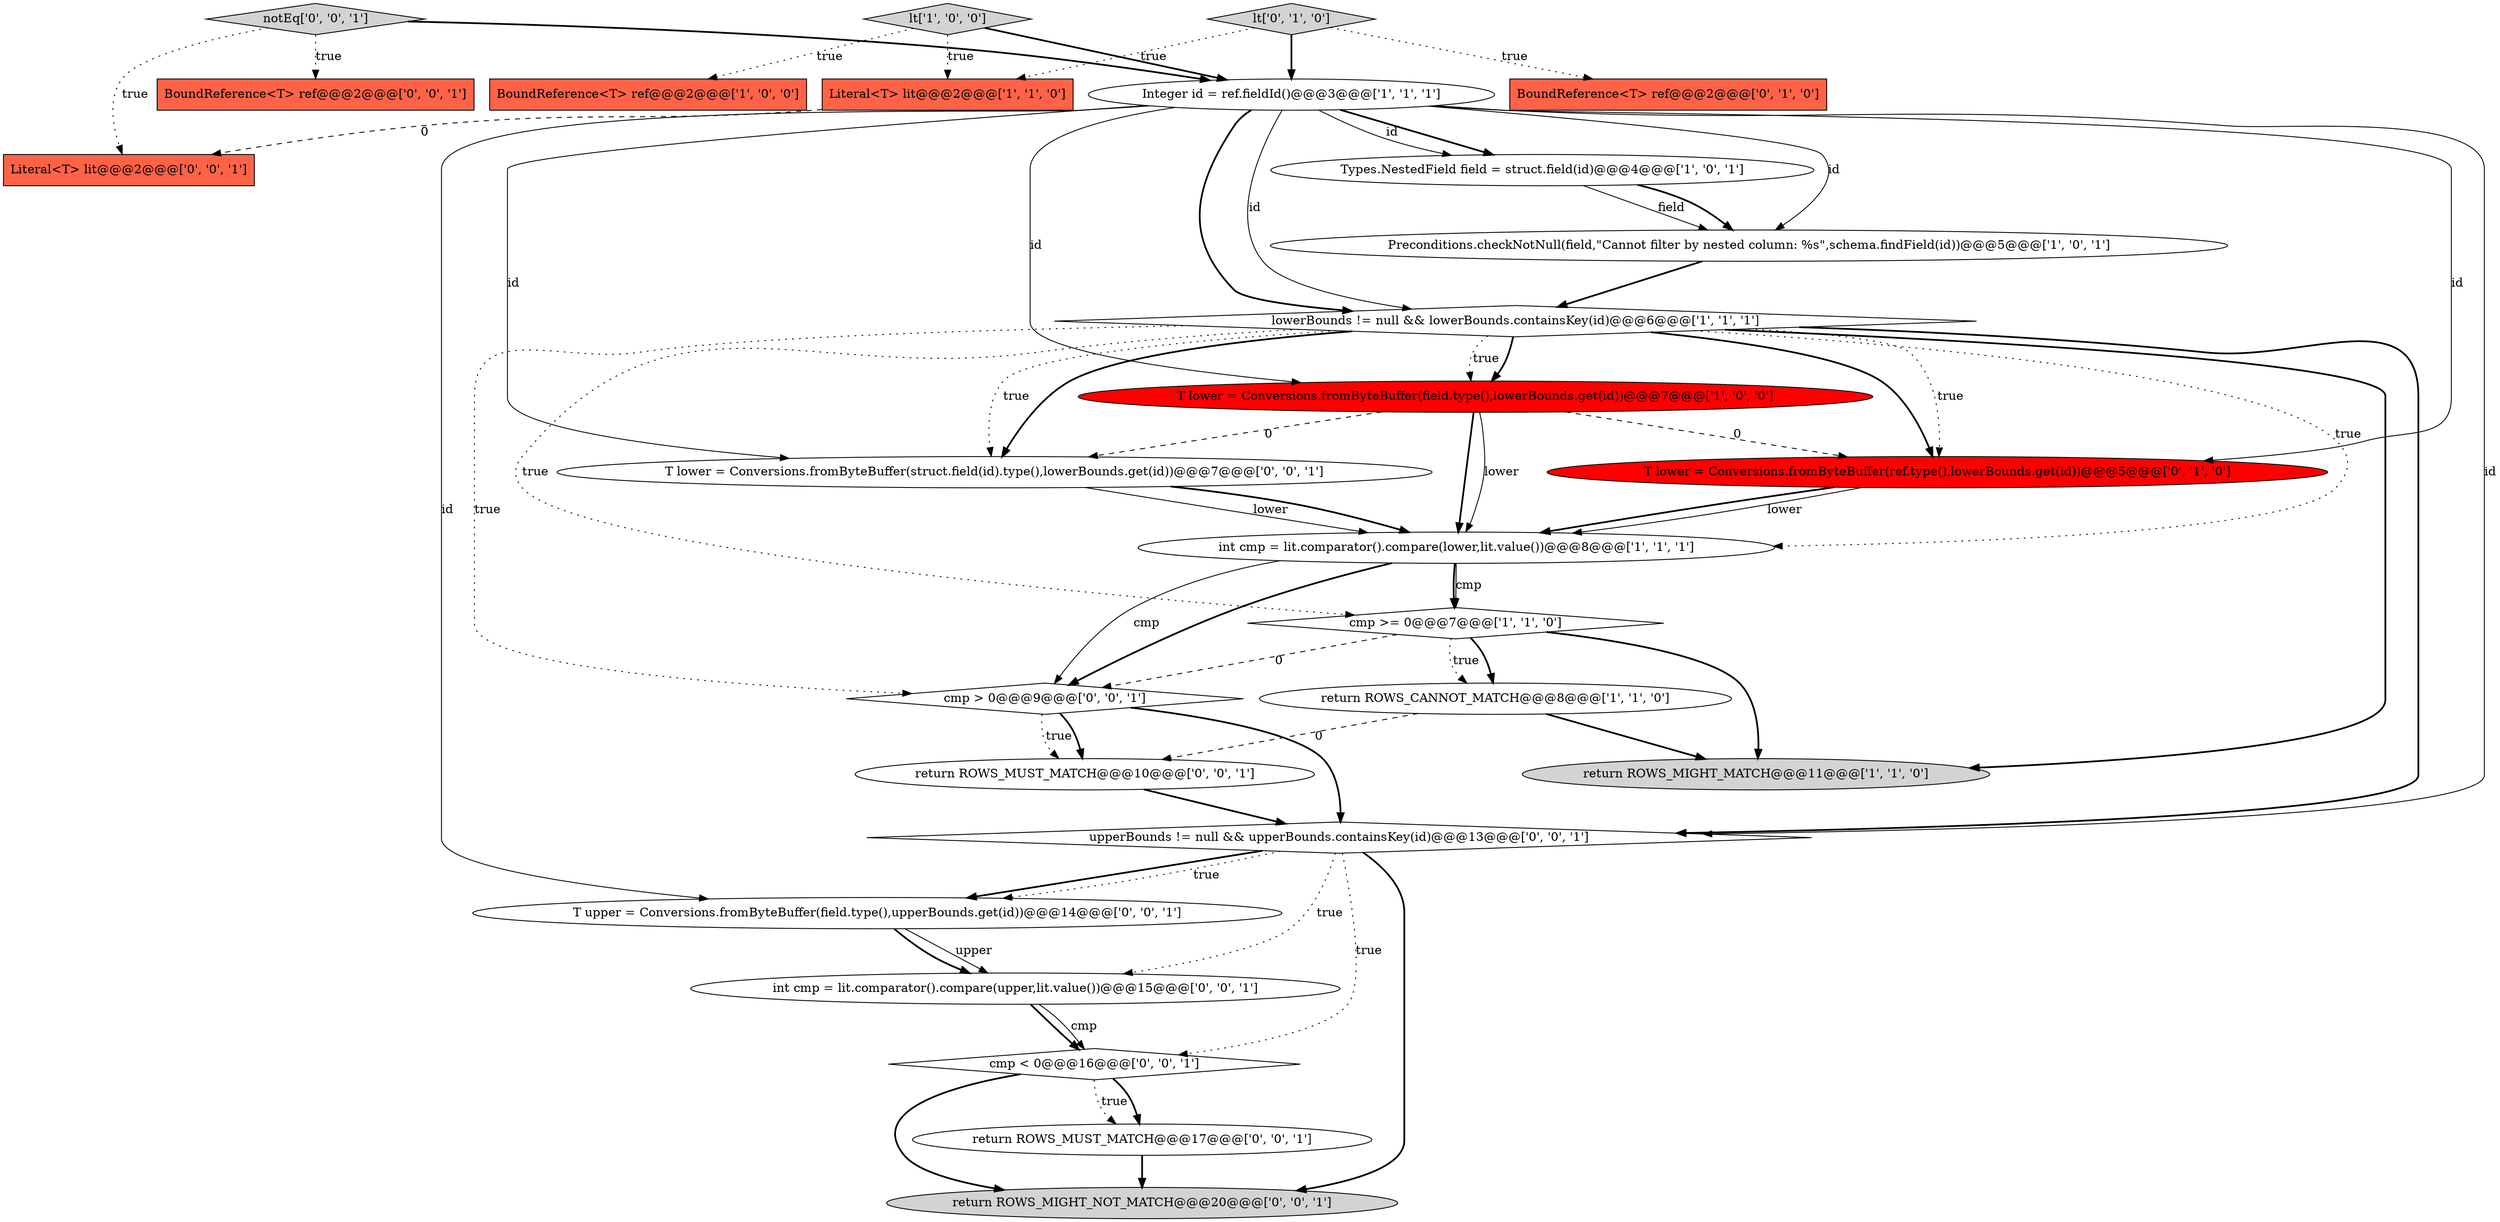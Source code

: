 digraph {
25 [style = filled, label = "return ROWS_MUST_MATCH@@@10@@@['0', '0', '1']", fillcolor = white, shape = ellipse image = "AAA0AAABBB3BBB"];
24 [style = filled, label = "notEq['0', '0', '1']", fillcolor = lightgray, shape = diamond image = "AAA0AAABBB3BBB"];
15 [style = filled, label = "T lower = Conversions.fromByteBuffer(struct.field(id).type(),lowerBounds.get(id))@@@7@@@['0', '0', '1']", fillcolor = white, shape = ellipse image = "AAA0AAABBB3BBB"];
10 [style = filled, label = "Literal<T> lit@@@2@@@['1', '1', '0']", fillcolor = tomato, shape = box image = "AAA0AAABBB1BBB"];
19 [style = filled, label = "int cmp = lit.comparator().compare(upper,lit.value())@@@15@@@['0', '0', '1']", fillcolor = white, shape = ellipse image = "AAA0AAABBB3BBB"];
1 [style = filled, label = "return ROWS_CANNOT_MATCH@@@8@@@['1', '1', '0']", fillcolor = white, shape = ellipse image = "AAA0AAABBB1BBB"];
8 [style = filled, label = "lt['1', '0', '0']", fillcolor = lightgray, shape = diamond image = "AAA0AAABBB1BBB"];
23 [style = filled, label = "return ROWS_MUST_MATCH@@@17@@@['0', '0', '1']", fillcolor = white, shape = ellipse image = "AAA0AAABBB3BBB"];
21 [style = filled, label = "BoundReference<T> ref@@@2@@@['0', '0', '1']", fillcolor = tomato, shape = box image = "AAA0AAABBB3BBB"];
4 [style = filled, label = "int cmp = lit.comparator().compare(lower,lit.value())@@@8@@@['1', '1', '1']", fillcolor = white, shape = ellipse image = "AAA0AAABBB1BBB"];
18 [style = filled, label = "cmp > 0@@@9@@@['0', '0', '1']", fillcolor = white, shape = diamond image = "AAA0AAABBB3BBB"];
14 [style = filled, label = "BoundReference<T> ref@@@2@@@['0', '1', '0']", fillcolor = tomato, shape = box image = "AAA0AAABBB2BBB"];
16 [style = filled, label = "return ROWS_MIGHT_NOT_MATCH@@@20@@@['0', '0', '1']", fillcolor = lightgray, shape = ellipse image = "AAA0AAABBB3BBB"];
20 [style = filled, label = "upperBounds != null && upperBounds.containsKey(id)@@@13@@@['0', '0', '1']", fillcolor = white, shape = diamond image = "AAA0AAABBB3BBB"];
5 [style = filled, label = "BoundReference<T> ref@@@2@@@['1', '0', '0']", fillcolor = tomato, shape = box image = "AAA0AAABBB1BBB"];
11 [style = filled, label = "Types.NestedField field = struct.field(id)@@@4@@@['1', '0', '1']", fillcolor = white, shape = ellipse image = "AAA0AAABBB1BBB"];
0 [style = filled, label = "Preconditions.checkNotNull(field,\"Cannot filter by nested column: %s\",schema.findField(id))@@@5@@@['1', '0', '1']", fillcolor = white, shape = ellipse image = "AAA0AAABBB1BBB"];
3 [style = filled, label = "Integer id = ref.fieldId()@@@3@@@['1', '1', '1']", fillcolor = white, shape = ellipse image = "AAA0AAABBB1BBB"];
17 [style = filled, label = "T upper = Conversions.fromByteBuffer(field.type(),upperBounds.get(id))@@@14@@@['0', '0', '1']", fillcolor = white, shape = ellipse image = "AAA0AAABBB3BBB"];
7 [style = filled, label = "T lower = Conversions.fromByteBuffer(field.type(),lowerBounds.get(id))@@@7@@@['1', '0', '0']", fillcolor = red, shape = ellipse image = "AAA1AAABBB1BBB"];
6 [style = filled, label = "return ROWS_MIGHT_MATCH@@@11@@@['1', '1', '0']", fillcolor = lightgray, shape = ellipse image = "AAA0AAABBB1BBB"];
2 [style = filled, label = "cmp >= 0@@@7@@@['1', '1', '0']", fillcolor = white, shape = diamond image = "AAA0AAABBB1BBB"];
22 [style = filled, label = "cmp < 0@@@16@@@['0', '0', '1']", fillcolor = white, shape = diamond image = "AAA0AAABBB3BBB"];
26 [style = filled, label = "Literal<T> lit@@@2@@@['0', '0', '1']", fillcolor = tomato, shape = box image = "AAA0AAABBB3BBB"];
9 [style = filled, label = "lowerBounds != null && lowerBounds.containsKey(id)@@@6@@@['1', '1', '1']", fillcolor = white, shape = diamond image = "AAA0AAABBB1BBB"];
12 [style = filled, label = "T lower = Conversions.fromByteBuffer(ref.type(),lowerBounds.get(id))@@@5@@@['0', '1', '0']", fillcolor = red, shape = ellipse image = "AAA1AAABBB2BBB"];
13 [style = filled, label = "lt['0', '1', '0']", fillcolor = lightgray, shape = diamond image = "AAA0AAABBB2BBB"];
17->19 [style = solid, label="upper"];
0->9 [style = bold, label=""];
23->16 [style = bold, label=""];
20->17 [style = bold, label=""];
9->12 [style = dotted, label="true"];
22->23 [style = dotted, label="true"];
18->25 [style = dotted, label="true"];
22->16 [style = bold, label=""];
2->6 [style = bold, label=""];
2->1 [style = bold, label=""];
20->17 [style = dotted, label="true"];
15->4 [style = solid, label="lower"];
10->26 [style = dashed, label="0"];
8->3 [style = bold, label=""];
3->11 [style = bold, label=""];
3->17 [style = solid, label="id"];
9->20 [style = bold, label=""];
4->18 [style = bold, label=""];
4->2 [style = bold, label=""];
7->4 [style = bold, label=""];
8->10 [style = dotted, label="true"];
9->7 [style = bold, label=""];
13->10 [style = dotted, label="true"];
22->23 [style = bold, label=""];
17->19 [style = bold, label=""];
9->6 [style = bold, label=""];
3->9 [style = bold, label=""];
18->20 [style = bold, label=""];
25->20 [style = bold, label=""];
19->22 [style = solid, label="cmp"];
7->4 [style = solid, label="lower"];
3->7 [style = solid, label="id"];
11->0 [style = solid, label="field"];
3->15 [style = solid, label="id"];
11->0 [style = bold, label=""];
1->6 [style = bold, label=""];
12->4 [style = bold, label=""];
13->3 [style = bold, label=""];
20->16 [style = bold, label=""];
8->5 [style = dotted, label="true"];
2->1 [style = dotted, label="true"];
9->15 [style = bold, label=""];
4->18 [style = solid, label="cmp"];
9->2 [style = dotted, label="true"];
24->26 [style = dotted, label="true"];
15->4 [style = bold, label=""];
2->18 [style = dashed, label="0"];
18->25 [style = bold, label=""];
7->15 [style = dashed, label="0"];
7->12 [style = dashed, label="0"];
4->2 [style = solid, label="cmp"];
3->12 [style = solid, label="id"];
9->4 [style = dotted, label="true"];
3->0 [style = solid, label="id"];
9->18 [style = dotted, label="true"];
3->11 [style = solid, label="id"];
9->15 [style = dotted, label="true"];
20->19 [style = dotted, label="true"];
9->12 [style = bold, label=""];
20->22 [style = dotted, label="true"];
9->7 [style = dotted, label="true"];
1->25 [style = dashed, label="0"];
13->14 [style = dotted, label="true"];
24->21 [style = dotted, label="true"];
19->22 [style = bold, label=""];
24->3 [style = bold, label=""];
12->4 [style = solid, label="lower"];
3->20 [style = solid, label="id"];
3->9 [style = solid, label="id"];
}
